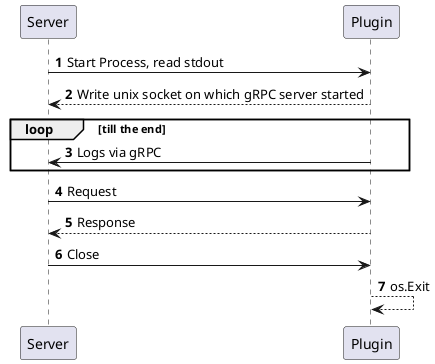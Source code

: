 @startuml

autonumber

Server -> Plugin: Start Process, read stdout
Plugin --> Server: Write unix socket on which gRPC server started

loop till the end
Plugin -> Server: Logs via gRPC
end

Server -> Plugin: Request
Plugin --> Server: Response


Server -> Plugin: Close
Plugin --> Plugin: os.Exit

@enduml